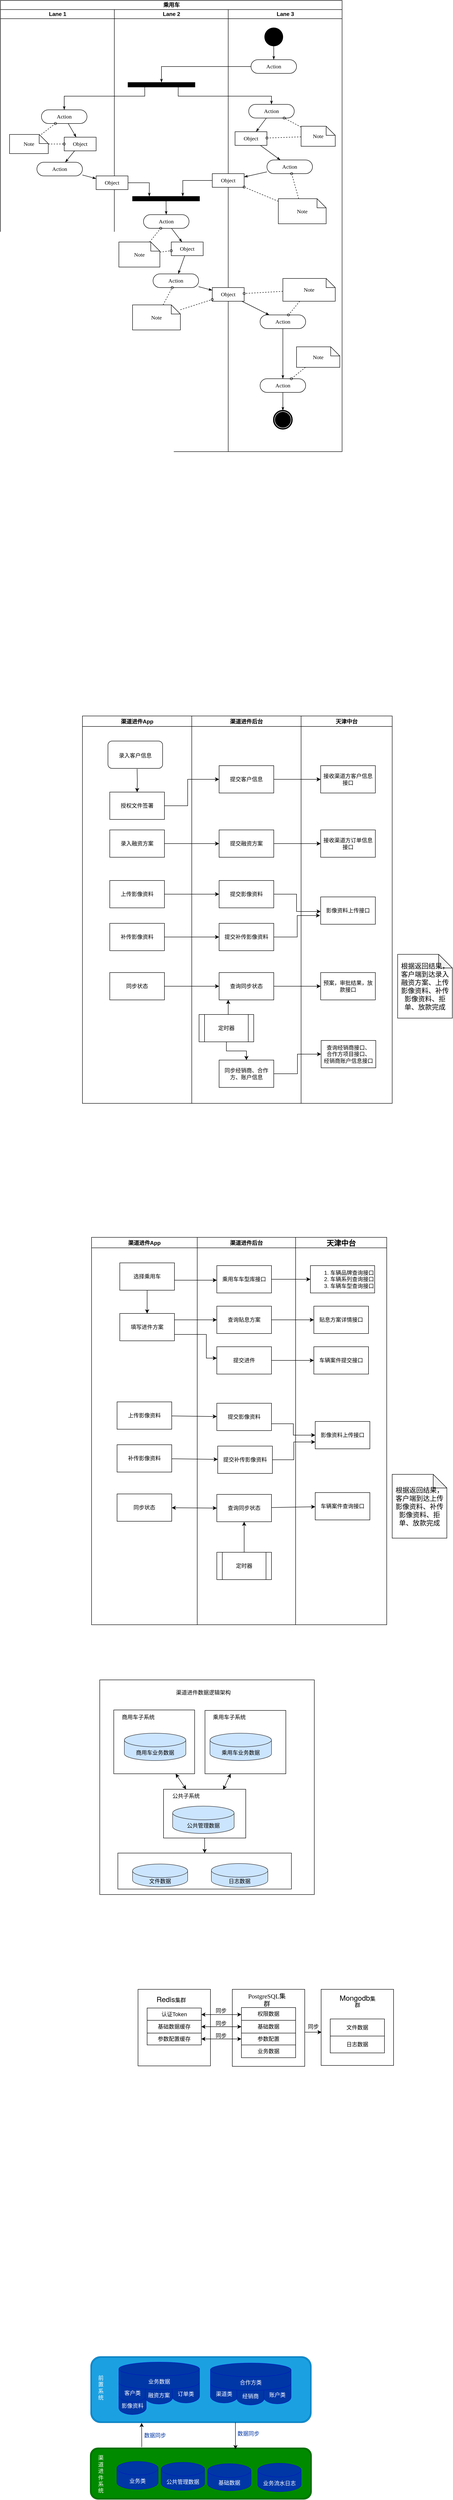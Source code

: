 <mxfile version="18.0.1" type="github">
  <diagram name="Page-1" id="0783ab3e-0a74-02c8-0abd-f7b4e66b4bec">
    <mxGraphModel dx="2013" dy="1254" grid="0" gridSize="10" guides="1" tooltips="1" connect="1" arrows="1" fold="1" page="0" pageScale="1" pageWidth="850" pageHeight="1100" background="none" math="0" shadow="0">
      <root>
        <mxCell id="0" />
        <mxCell id="1" parent="0" />
        <mxCell id="fGIOzbz2lDKWcKWGyc6j-84" value="" style="shape=ext;double=1;rounded=1;whiteSpace=wrap;html=1;fillColor=#1ba1e2;strokeColor=#006EAF;fontColor=#ffffff;" vertex="1" parent="1">
          <mxGeometry x="-672" y="4719.62" width="484.5" height="145.38" as="geometry" />
        </mxCell>
        <mxCell id="fGIOzbz2lDKWcKWGyc6j-105" value="影像资料" style="shape=cylinder3;whiteSpace=wrap;html=1;boundedLbl=1;backgroundOutline=1;size=15;fillColor=#0037A6;fontColor=#ffffff;strokeColor=#001DBC;" vertex="1" parent="1">
          <mxGeometry x="-610" y="4783" width="60" height="64" as="geometry" />
        </mxCell>
        <mxCell id="1c1d494c118603dd-1" value="乘用车" style="swimlane;html=1;childLayout=stackLayout;startSize=20;rounded=0;shadow=0;comic=0;labelBackgroundColor=none;strokeWidth=1;fontFamily=Verdana;fontSize=12;align=center;" parent="1" vertex="1">
          <mxGeometry x="-870" y="-450" width="750" height="990" as="geometry" />
        </mxCell>
        <mxCell id="1c1d494c118603dd-2" value="Lane 1" style="swimlane;html=1;startSize=20;" parent="1c1d494c118603dd-1" vertex="1">
          <mxGeometry y="20" width="250" height="970" as="geometry" />
        </mxCell>
        <mxCell id="1c1d494c118603dd-34" style="edgeStyle=none;rounded=0;html=1;labelBackgroundColor=none;startArrow=none;startFill=0;startSize=5;endArrow=classicThin;endFill=1;endSize=5;jettySize=auto;orthogonalLoop=1;strokeWidth=1;fontFamily=Verdana;fontSize=12" parent="1c1d494c118603dd-2" source="1c1d494c118603dd-6" target="1c1d494c118603dd-10" edge="1">
          <mxGeometry relative="1" as="geometry" />
        </mxCell>
        <mxCell id="1c1d494c118603dd-6" value="Action" style="rounded=1;whiteSpace=wrap;html=1;shadow=0;comic=0;labelBackgroundColor=none;strokeWidth=1;fontFamily=Verdana;fontSize=12;align=center;arcSize=50;" parent="1c1d494c118603dd-2" vertex="1">
          <mxGeometry x="90" y="220" width="100" height="30" as="geometry" />
        </mxCell>
        <mxCell id="1c1d494c118603dd-7" value="Action" style="rounded=1;whiteSpace=wrap;html=1;shadow=0;comic=0;labelBackgroundColor=none;strokeWidth=1;fontFamily=Verdana;fontSize=12;align=center;arcSize=50;" parent="1c1d494c118603dd-2" vertex="1">
          <mxGeometry x="80" y="335" width="100" height="30" as="geometry" />
        </mxCell>
        <mxCell id="1c1d494c118603dd-35" style="edgeStyle=none;rounded=0;html=1;labelBackgroundColor=none;startArrow=none;startFill=0;startSize=5;endArrow=classicThin;endFill=1;endSize=5;jettySize=auto;orthogonalLoop=1;strokeWidth=1;fontFamily=Verdana;fontSize=12" parent="1c1d494c118603dd-2" source="1c1d494c118603dd-10" target="1c1d494c118603dd-7" edge="1">
          <mxGeometry relative="1" as="geometry" />
        </mxCell>
        <mxCell id="1c1d494c118603dd-10" value="Object" style="rounded=0;whiteSpace=wrap;html=1;shadow=0;comic=0;labelBackgroundColor=none;strokeWidth=1;fontFamily=Verdana;fontSize=12;align=center;arcSize=50;" parent="1c1d494c118603dd-2" vertex="1">
          <mxGeometry x="140" y="280" width="70" height="30" as="geometry" />
        </mxCell>
        <mxCell id="1c1d494c118603dd-46" style="edgeStyle=none;rounded=0;html=1;labelBackgroundColor=none;startArrow=none;startFill=0;startSize=5;endArrow=oval;endFill=0;endSize=5;jettySize=auto;orthogonalLoop=1;strokeWidth=1;fontFamily=Verdana;fontSize=12;dashed=1;" parent="1c1d494c118603dd-2" source="1c1d494c118603dd-21" target="1c1d494c118603dd-6" edge="1">
          <mxGeometry relative="1" as="geometry" />
        </mxCell>
        <mxCell id="1c1d494c118603dd-47" style="edgeStyle=none;rounded=0;html=1;dashed=1;labelBackgroundColor=none;startArrow=none;startFill=0;startSize=5;endArrow=oval;endFill=0;endSize=5;jettySize=auto;orthogonalLoop=1;strokeWidth=1;fontFamily=Verdana;fontSize=12" parent="1c1d494c118603dd-2" source="1c1d494c118603dd-21" target="1c1d494c118603dd-10" edge="1">
          <mxGeometry relative="1" as="geometry" />
        </mxCell>
        <mxCell id="1c1d494c118603dd-21" value="Note" style="shape=note;whiteSpace=wrap;html=1;rounded=0;shadow=0;comic=0;labelBackgroundColor=none;strokeWidth=1;fontFamily=Verdana;fontSize=12;align=center;size=20;" parent="1c1d494c118603dd-2" vertex="1">
          <mxGeometry x="20" y="274" width="85" height="42" as="geometry" />
        </mxCell>
        <mxCell id="1c1d494c118603dd-3" value="Lane 2" style="swimlane;html=1;startSize=20;" parent="1c1d494c118603dd-1" vertex="1">
          <mxGeometry x="250" y="20" width="250" height="970" as="geometry" />
        </mxCell>
        <mxCell id="60571a20871a0731-3" value="" style="whiteSpace=wrap;html=1;rounded=0;shadow=0;comic=0;labelBackgroundColor=none;strokeWidth=1;fillColor=#000000;fontFamily=Verdana;fontSize=12;align=center;rotation=0;" parent="1c1d494c118603dd-3" vertex="1">
          <mxGeometry x="30" y="160" width="147" height="10" as="geometry" />
        </mxCell>
        <mxCell id="1c1d494c118603dd-40" style="edgeStyle=none;rounded=0;html=1;labelBackgroundColor=none;startArrow=none;startFill=0;startSize=5;endArrow=classicThin;endFill=1;endSize=5;jettySize=auto;orthogonalLoop=1;strokeWidth=1;fontFamily=Verdana;fontSize=12" parent="1c1d494c118603dd-3" source="1c1d494c118603dd-11" target="1c1d494c118603dd-15" edge="1">
          <mxGeometry relative="1" as="geometry" />
        </mxCell>
        <mxCell id="1c1d494c118603dd-11" value="Action" style="rounded=1;whiteSpace=wrap;html=1;shadow=0;comic=0;labelBackgroundColor=none;strokeWidth=1;fontFamily=Verdana;fontSize=12;align=center;arcSize=50;" parent="1c1d494c118603dd-3" vertex="1">
          <mxGeometry x="64" y="450" width="100" height="30" as="geometry" />
        </mxCell>
        <mxCell id="1c1d494c118603dd-39" style="edgeStyle=none;rounded=0;html=1;labelBackgroundColor=none;startArrow=none;startFill=0;startSize=5;endArrow=classicThin;endFill=1;endSize=5;jettySize=auto;orthogonalLoop=1;strokeWidth=1;fontFamily=Verdana;fontSize=12" parent="1c1d494c118603dd-3" source="1c1d494c118603dd-12" target="1c1d494c118603dd-11" edge="1">
          <mxGeometry relative="1" as="geometry" />
        </mxCell>
        <mxCell id="1c1d494c118603dd-12" value="" style="whiteSpace=wrap;html=1;rounded=0;shadow=0;comic=0;labelBackgroundColor=none;strokeWidth=1;fillColor=#000000;fontFamily=Verdana;fontSize=12;align=center;rotation=0;" parent="1c1d494c118603dd-3" vertex="1">
          <mxGeometry x="40" y="410" width="147" height="10" as="geometry" />
        </mxCell>
        <mxCell id="1c1d494c118603dd-32" style="edgeStyle=orthogonalEdgeStyle;rounded=0;html=1;entryX=0.25;entryY=0;labelBackgroundColor=none;startArrow=none;startFill=0;startSize=5;endArrow=classicThin;endFill=1;endSize=5;jettySize=auto;orthogonalLoop=1;strokeWidth=1;fontFamily=Verdana;fontSize=12" parent="1c1d494c118603dd-3" source="1c1d494c118603dd-14" target="1c1d494c118603dd-12" edge="1">
          <mxGeometry relative="1" as="geometry" />
        </mxCell>
        <mxCell id="1c1d494c118603dd-14" value="Object" style="rounded=0;whiteSpace=wrap;html=1;shadow=0;comic=0;labelBackgroundColor=none;strokeWidth=1;fontFamily=Verdana;fontSize=12;align=center;arcSize=50;" parent="1c1d494c118603dd-3" vertex="1">
          <mxGeometry x="-40" y="365" width="70" height="30" as="geometry" />
        </mxCell>
        <mxCell id="1c1d494c118603dd-41" style="edgeStyle=none;rounded=0;html=1;labelBackgroundColor=none;startArrow=none;startFill=0;startSize=5;endArrow=classicThin;endFill=1;endSize=5;jettySize=auto;orthogonalLoop=1;strokeWidth=1;fontFamily=Verdana;fontSize=12" parent="1c1d494c118603dd-3" source="1c1d494c118603dd-15" target="1c1d494c118603dd-16" edge="1">
          <mxGeometry relative="1" as="geometry" />
        </mxCell>
        <mxCell id="1c1d494c118603dd-15" value="Object" style="rounded=0;whiteSpace=wrap;html=1;shadow=0;comic=0;labelBackgroundColor=none;strokeWidth=1;fontFamily=Verdana;fontSize=12;align=center;arcSize=50;" parent="1c1d494c118603dd-3" vertex="1">
          <mxGeometry x="125" y="510" width="70" height="30" as="geometry" />
        </mxCell>
        <mxCell id="1c1d494c118603dd-16" value="Action" style="rounded=1;whiteSpace=wrap;html=1;shadow=0;comic=0;labelBackgroundColor=none;strokeWidth=1;fontFamily=Verdana;fontSize=12;align=center;arcSize=50;" parent="1c1d494c118603dd-3" vertex="1">
          <mxGeometry x="85" y="580" width="100" height="30" as="geometry" />
        </mxCell>
        <mxCell id="1c1d494c118603dd-52" style="edgeStyle=none;rounded=0;html=1;dashed=1;labelBackgroundColor=none;startArrow=none;startFill=0;startSize=5;endArrow=oval;endFill=0;endSize=5;jettySize=auto;orthogonalLoop=1;strokeWidth=1;fontFamily=Verdana;fontSize=12" parent="1c1d494c118603dd-3" source="1c1d494c118603dd-23" target="1c1d494c118603dd-11" edge="1">
          <mxGeometry relative="1" as="geometry" />
        </mxCell>
        <mxCell id="1c1d494c118603dd-53" style="edgeStyle=none;rounded=0;html=1;dashed=1;labelBackgroundColor=none;startArrow=none;startFill=0;startSize=5;endArrow=oval;endFill=0;endSize=5;jettySize=auto;orthogonalLoop=1;strokeWidth=1;fontFamily=Verdana;fontSize=12" parent="1c1d494c118603dd-3" source="1c1d494c118603dd-23" target="1c1d494c118603dd-15" edge="1">
          <mxGeometry relative="1" as="geometry" />
        </mxCell>
        <mxCell id="1c1d494c118603dd-23" value="Note" style="shape=note;whiteSpace=wrap;html=1;rounded=0;shadow=0;comic=0;labelBackgroundColor=none;strokeWidth=1;fontFamily=Verdana;fontSize=12;align=center;size=20;" parent="1c1d494c118603dd-3" vertex="1">
          <mxGeometry x="10" y="510" width="90" height="55" as="geometry" />
        </mxCell>
        <mxCell id="1c1d494c118603dd-54" style="edgeStyle=none;rounded=0;html=1;dashed=1;labelBackgroundColor=none;startArrow=none;startFill=0;startSize=5;endArrow=oval;endFill=0;endSize=5;jettySize=auto;orthogonalLoop=1;strokeWidth=1;fontFamily=Verdana;fontSize=12" parent="1c1d494c118603dd-3" source="1c1d494c118603dd-24" target="1c1d494c118603dd-16" edge="1">
          <mxGeometry relative="1" as="geometry" />
        </mxCell>
        <mxCell id="1c1d494c118603dd-24" value="Note" style="shape=note;whiteSpace=wrap;html=1;rounded=0;shadow=0;comic=0;labelBackgroundColor=none;strokeWidth=1;fontFamily=Verdana;fontSize=12;align=center;size=20;" parent="1c1d494c118603dd-3" vertex="1">
          <mxGeometry x="40" y="648" width="105" height="55" as="geometry" />
        </mxCell>
        <mxCell id="1c1d494c118603dd-4" value="Lane 3" style="swimlane;html=1;startSize=20;" parent="1c1d494c118603dd-1" vertex="1">
          <mxGeometry x="500" y="20" width="250" height="970" as="geometry" />
        </mxCell>
        <mxCell id="1c1d494c118603dd-27" style="edgeStyle=orthogonalEdgeStyle;rounded=0;html=1;labelBackgroundColor=none;startArrow=none;startFill=0;startSize=5;endArrow=classicThin;endFill=1;endSize=5;jettySize=auto;orthogonalLoop=1;strokeWidth=1;fontFamily=Verdana;fontSize=12" parent="1c1d494c118603dd-4" source="60571a20871a0731-4" target="60571a20871a0731-8" edge="1">
          <mxGeometry relative="1" as="geometry" />
        </mxCell>
        <mxCell id="60571a20871a0731-4" value="" style="ellipse;whiteSpace=wrap;html=1;rounded=0;shadow=0;comic=0;labelBackgroundColor=none;strokeWidth=1;fillColor=#000000;fontFamily=Verdana;fontSize=12;align=center;" parent="1c1d494c118603dd-4" vertex="1">
          <mxGeometry x="80" y="40" width="40" height="40" as="geometry" />
        </mxCell>
        <mxCell id="60571a20871a0731-8" value="Action" style="rounded=1;whiteSpace=wrap;html=1;shadow=0;comic=0;labelBackgroundColor=none;strokeWidth=1;fontFamily=Verdana;fontSize=12;align=center;arcSize=50;" parent="1c1d494c118603dd-4" vertex="1">
          <mxGeometry x="50" y="110" width="100" height="30" as="geometry" />
        </mxCell>
        <mxCell id="1c1d494c118603dd-33" style="rounded=0;html=1;labelBackgroundColor=none;startArrow=none;startFill=0;startSize=5;endArrow=classicThin;endFill=1;endSize=5;jettySize=auto;orthogonalLoop=1;strokeWidth=1;fontFamily=Verdana;fontSize=12" parent="1c1d494c118603dd-4" source="1c1d494c118603dd-5" target="1c1d494c118603dd-9" edge="1">
          <mxGeometry relative="1" as="geometry" />
        </mxCell>
        <mxCell id="1c1d494c118603dd-5" value="Action" style="rounded=1;whiteSpace=wrap;html=1;shadow=0;comic=0;labelBackgroundColor=none;strokeWidth=1;fontFamily=Verdana;fontSize=12;align=center;arcSize=50;" parent="1c1d494c118603dd-4" vertex="1">
          <mxGeometry x="45" y="208" width="100" height="30" as="geometry" />
        </mxCell>
        <mxCell id="1c1d494c118603dd-38" style="edgeStyle=none;rounded=0;html=1;labelBackgroundColor=none;startArrow=none;startFill=0;startSize=5;endArrow=classicThin;endFill=1;endSize=5;jettySize=auto;orthogonalLoop=1;strokeWidth=1;fontFamily=Verdana;fontSize=12" parent="1c1d494c118603dd-4" source="1c1d494c118603dd-8" target="1c1d494c118603dd-13" edge="1">
          <mxGeometry relative="1" as="geometry" />
        </mxCell>
        <mxCell id="1c1d494c118603dd-8" value="Action" style="rounded=1;whiteSpace=wrap;html=1;shadow=0;comic=0;labelBackgroundColor=none;strokeWidth=1;fontFamily=Verdana;fontSize=12;align=center;arcSize=50;" parent="1c1d494c118603dd-4" vertex="1">
          <mxGeometry x="85" y="330" width="100" height="30" as="geometry" />
        </mxCell>
        <mxCell id="1c1d494c118603dd-37" style="edgeStyle=none;rounded=0;html=1;labelBackgroundColor=none;startArrow=none;startFill=0;startSize=5;endArrow=classicThin;endFill=1;endSize=5;jettySize=auto;orthogonalLoop=1;strokeWidth=1;fontFamily=Verdana;fontSize=12" parent="1c1d494c118603dd-4" source="1c1d494c118603dd-9" target="1c1d494c118603dd-8" edge="1">
          <mxGeometry relative="1" as="geometry" />
        </mxCell>
        <mxCell id="1c1d494c118603dd-9" value="Object" style="rounded=0;whiteSpace=wrap;html=1;shadow=0;comic=0;labelBackgroundColor=none;strokeWidth=1;fontFamily=Verdana;fontSize=12;align=center;arcSize=50;" parent="1c1d494c118603dd-4" vertex="1">
          <mxGeometry x="15" y="268" width="70" height="30" as="geometry" />
        </mxCell>
        <mxCell id="1c1d494c118603dd-13" value="Object" style="rounded=0;whiteSpace=wrap;html=1;shadow=0;comic=0;labelBackgroundColor=none;strokeWidth=1;fontFamily=Verdana;fontSize=12;align=center;arcSize=50;" parent="1c1d494c118603dd-4" vertex="1">
          <mxGeometry x="-35" y="360" width="70" height="30" as="geometry" />
        </mxCell>
        <mxCell id="1c1d494c118603dd-43" style="edgeStyle=none;rounded=0;html=1;labelBackgroundColor=none;startArrow=none;startFill=0;startSize=5;endArrow=classicThin;endFill=1;endSize=5;jettySize=auto;orthogonalLoop=1;strokeWidth=1;fontFamily=Verdana;fontSize=12" parent="1c1d494c118603dd-4" source="1c1d494c118603dd-17" target="1c1d494c118603dd-18" edge="1">
          <mxGeometry relative="1" as="geometry" />
        </mxCell>
        <mxCell id="1c1d494c118603dd-17" value="Object" style="rounded=0;whiteSpace=wrap;html=1;shadow=0;comic=0;labelBackgroundColor=none;strokeWidth=1;fontFamily=Verdana;fontSize=12;align=center;arcSize=50;" parent="1c1d494c118603dd-4" vertex="1">
          <mxGeometry x="-35" y="610" width="70" height="30" as="geometry" />
        </mxCell>
        <mxCell id="1c1d494c118603dd-44" style="edgeStyle=none;rounded=0;html=1;labelBackgroundColor=none;startArrow=none;startFill=0;startSize=5;endArrow=classicThin;endFill=1;endSize=5;jettySize=auto;orthogonalLoop=1;strokeWidth=1;fontFamily=Verdana;fontSize=12" parent="1c1d494c118603dd-4" source="1c1d494c118603dd-18" target="1c1d494c118603dd-19" edge="1">
          <mxGeometry relative="1" as="geometry" />
        </mxCell>
        <mxCell id="1c1d494c118603dd-18" value="Action" style="rounded=1;whiteSpace=wrap;html=1;shadow=0;comic=0;labelBackgroundColor=none;strokeWidth=1;fontFamily=Verdana;fontSize=12;align=center;arcSize=50;" parent="1c1d494c118603dd-4" vertex="1">
          <mxGeometry x="70" y="670" width="100" height="30" as="geometry" />
        </mxCell>
        <mxCell id="1c1d494c118603dd-45" style="edgeStyle=none;rounded=0;html=1;labelBackgroundColor=none;startArrow=none;startFill=0;startSize=5;endArrow=classicThin;endFill=1;endSize=5;jettySize=auto;orthogonalLoop=1;strokeWidth=1;fontFamily=Verdana;fontSize=12" parent="1c1d494c118603dd-4" source="1c1d494c118603dd-19" target="60571a20871a0731-5" edge="1">
          <mxGeometry relative="1" as="geometry" />
        </mxCell>
        <mxCell id="1c1d494c118603dd-19" value="Action" style="rounded=1;whiteSpace=wrap;html=1;shadow=0;comic=0;labelBackgroundColor=none;strokeWidth=1;fontFamily=Verdana;fontSize=12;align=center;arcSize=50;" parent="1c1d494c118603dd-4" vertex="1">
          <mxGeometry x="70" y="810" width="100" height="30" as="geometry" />
        </mxCell>
        <mxCell id="60571a20871a0731-5" value="" style="shape=mxgraph.bpmn.shape;html=1;verticalLabelPosition=bottom;labelBackgroundColor=#ffffff;verticalAlign=top;perimeter=ellipsePerimeter;outline=end;symbol=terminate;rounded=0;shadow=0;comic=0;strokeWidth=1;fontFamily=Verdana;fontSize=12;align=center;" parent="1c1d494c118603dd-4" vertex="1">
          <mxGeometry x="100" y="880" width="40" height="40" as="geometry" />
        </mxCell>
        <mxCell id="1c1d494c118603dd-48" style="edgeStyle=none;rounded=0;html=1;dashed=1;labelBackgroundColor=none;startArrow=none;startFill=0;startSize=5;endArrow=oval;endFill=0;endSize=5;jettySize=auto;orthogonalLoop=1;strokeWidth=1;fontFamily=Verdana;fontSize=12" parent="1c1d494c118603dd-4" source="1c1d494c118603dd-20" target="1c1d494c118603dd-5" edge="1">
          <mxGeometry relative="1" as="geometry" />
        </mxCell>
        <mxCell id="1c1d494c118603dd-49" style="edgeStyle=none;rounded=0;html=1;dashed=1;labelBackgroundColor=none;startArrow=none;startFill=0;startSize=5;endArrow=oval;endFill=0;endSize=5;jettySize=auto;orthogonalLoop=1;strokeWidth=1;fontFamily=Verdana;fontSize=12" parent="1c1d494c118603dd-4" source="1c1d494c118603dd-20" target="1c1d494c118603dd-9" edge="1">
          <mxGeometry relative="1" as="geometry" />
        </mxCell>
        <mxCell id="1c1d494c118603dd-20" value="Note" style="shape=note;whiteSpace=wrap;html=1;rounded=0;shadow=0;comic=0;labelBackgroundColor=none;strokeWidth=1;fontFamily=Verdana;fontSize=12;align=center;size=20;" parent="1c1d494c118603dd-4" vertex="1">
          <mxGeometry x="160" y="256" width="75" height="44" as="geometry" />
        </mxCell>
        <mxCell id="1c1d494c118603dd-50" style="edgeStyle=none;rounded=0;html=1;dashed=1;labelBackgroundColor=none;startArrow=none;startFill=0;startSize=5;endArrow=oval;endFill=0;endSize=5;jettySize=auto;orthogonalLoop=1;strokeWidth=1;fontFamily=Verdana;fontSize=12" parent="1c1d494c118603dd-4" source="1c1d494c118603dd-22" target="1c1d494c118603dd-8" edge="1">
          <mxGeometry relative="1" as="geometry" />
        </mxCell>
        <mxCell id="1c1d494c118603dd-51" style="edgeStyle=none;rounded=0;html=1;dashed=1;labelBackgroundColor=none;startArrow=none;startFill=0;startSize=5;endArrow=oval;endFill=0;endSize=5;jettySize=auto;orthogonalLoop=1;strokeWidth=1;fontFamily=Verdana;fontSize=12" parent="1c1d494c118603dd-4" source="1c1d494c118603dd-22" target="1c1d494c118603dd-13" edge="1">
          <mxGeometry relative="1" as="geometry" />
        </mxCell>
        <mxCell id="1c1d494c118603dd-22" value="Note" style="shape=note;whiteSpace=wrap;html=1;rounded=0;shadow=0;comic=0;labelBackgroundColor=none;strokeWidth=1;fontFamily=Verdana;fontSize=12;align=center;size=20;" parent="1c1d494c118603dd-4" vertex="1">
          <mxGeometry x="110" y="415" width="105" height="55" as="geometry" />
        </mxCell>
        <mxCell id="1c1d494c118603dd-56" style="edgeStyle=none;rounded=0;html=1;dashed=1;labelBackgroundColor=none;startArrow=none;startFill=0;startSize=5;endArrow=oval;endFill=0;endSize=5;jettySize=auto;orthogonalLoop=1;strokeWidth=1;fontFamily=Verdana;fontSize=12" parent="1c1d494c118603dd-4" source="1c1d494c118603dd-25" target="1c1d494c118603dd-18" edge="1">
          <mxGeometry relative="1" as="geometry" />
        </mxCell>
        <mxCell id="1c1d494c118603dd-57" style="edgeStyle=none;rounded=0;html=1;dashed=1;labelBackgroundColor=none;startArrow=none;startFill=0;startSize=5;endArrow=oval;endFill=0;endSize=5;jettySize=auto;orthogonalLoop=1;strokeWidth=1;fontFamily=Verdana;fontSize=12" parent="1c1d494c118603dd-4" source="1c1d494c118603dd-25" target="1c1d494c118603dd-17" edge="1">
          <mxGeometry relative="1" as="geometry" />
        </mxCell>
        <mxCell id="1c1d494c118603dd-25" value="Note" style="shape=note;whiteSpace=wrap;html=1;rounded=0;shadow=0;comic=0;labelBackgroundColor=none;strokeWidth=1;fontFamily=Verdana;fontSize=12;align=center;size=20;" parent="1c1d494c118603dd-4" vertex="1">
          <mxGeometry x="120" y="590" width="115" height="50" as="geometry" />
        </mxCell>
        <mxCell id="1c1d494c118603dd-58" style="edgeStyle=none;rounded=0;html=1;dashed=1;labelBackgroundColor=none;startArrow=none;startFill=0;startSize=5;endArrow=oval;endFill=0;endSize=5;jettySize=auto;orthogonalLoop=1;strokeWidth=1;fontFamily=Verdana;fontSize=12" parent="1c1d494c118603dd-4" source="1c1d494c118603dd-26" target="1c1d494c118603dd-19" edge="1">
          <mxGeometry relative="1" as="geometry" />
        </mxCell>
        <mxCell id="1c1d494c118603dd-26" value="Note" style="shape=note;whiteSpace=wrap;html=1;rounded=0;shadow=0;comic=0;labelBackgroundColor=none;strokeWidth=1;fontFamily=Verdana;fontSize=12;align=center;size=20;" parent="1c1d494c118603dd-4" vertex="1">
          <mxGeometry x="150" y="740" width="95" height="45" as="geometry" />
        </mxCell>
        <mxCell id="1c1d494c118603dd-28" style="edgeStyle=orthogonalEdgeStyle;rounded=0;html=1;entryX=0.5;entryY=0;labelBackgroundColor=none;startArrow=none;startFill=0;startSize=5;endArrow=classicThin;endFill=1;endSize=5;jettySize=auto;orthogonalLoop=1;strokeWidth=1;fontFamily=Verdana;fontSize=12" parent="1c1d494c118603dd-1" source="60571a20871a0731-8" target="60571a20871a0731-3" edge="1">
          <mxGeometry relative="1" as="geometry">
            <Array as="points">
              <mxPoint x="354" y="145" />
            </Array>
          </mxGeometry>
        </mxCell>
        <mxCell id="1c1d494c118603dd-29" style="edgeStyle=orthogonalEdgeStyle;rounded=0;html=1;exitX=0.75;exitY=1;labelBackgroundColor=none;startArrow=none;startFill=0;startSize=5;endArrow=classicThin;endFill=1;endSize=5;jettySize=auto;orthogonalLoop=1;strokeWidth=1;fontFamily=Verdana;fontSize=12" parent="1c1d494c118603dd-1" source="60571a20871a0731-3" target="1c1d494c118603dd-5" edge="1">
          <mxGeometry relative="1" as="geometry">
            <Array as="points">
              <mxPoint x="390" y="210" />
              <mxPoint x="595" y="210" />
            </Array>
          </mxGeometry>
        </mxCell>
        <mxCell id="1c1d494c118603dd-30" style="edgeStyle=orthogonalEdgeStyle;rounded=0;html=1;exitX=0.25;exitY=1;entryX=0.5;entryY=0;labelBackgroundColor=none;startArrow=none;startFill=0;startSize=5;endArrow=classicThin;endFill=1;endSize=5;jettySize=auto;orthogonalLoop=1;strokeWidth=1;fontFamily=Verdana;fontSize=12" parent="1c1d494c118603dd-1" source="60571a20871a0731-3" target="1c1d494c118603dd-6" edge="1">
          <mxGeometry relative="1" as="geometry">
            <Array as="points">
              <mxPoint x="317" y="210" />
              <mxPoint x="140" y="210" />
            </Array>
          </mxGeometry>
        </mxCell>
        <mxCell id="1c1d494c118603dd-31" style="edgeStyle=orthogonalEdgeStyle;rounded=0;html=1;entryX=0.75;entryY=0;labelBackgroundColor=none;startArrow=none;startFill=0;startSize=5;endArrow=classicThin;endFill=1;endSize=5;jettySize=auto;orthogonalLoop=1;strokeWidth=1;fontFamily=Verdana;fontSize=12" parent="1c1d494c118603dd-1" source="1c1d494c118603dd-13" target="1c1d494c118603dd-12" edge="1">
          <mxGeometry relative="1" as="geometry" />
        </mxCell>
        <mxCell id="1c1d494c118603dd-36" style="edgeStyle=none;rounded=0;html=1;labelBackgroundColor=none;startArrow=none;startFill=0;startSize=5;endArrow=classicThin;endFill=1;endSize=5;jettySize=auto;orthogonalLoop=1;strokeWidth=1;fontFamily=Verdana;fontSize=12" parent="1c1d494c118603dd-1" source="1c1d494c118603dd-7" target="1c1d494c118603dd-14" edge="1">
          <mxGeometry relative="1" as="geometry" />
        </mxCell>
        <mxCell id="1c1d494c118603dd-42" style="edgeStyle=none;rounded=0;html=1;labelBackgroundColor=none;startArrow=none;startFill=0;startSize=5;endArrow=classicThin;endFill=1;endSize=5;jettySize=auto;orthogonalLoop=1;strokeWidth=1;fontFamily=Verdana;fontSize=12" parent="1c1d494c118603dd-1" source="1c1d494c118603dd-16" target="1c1d494c118603dd-17" edge="1">
          <mxGeometry relative="1" as="geometry" />
        </mxCell>
        <mxCell id="1c1d494c118603dd-55" style="edgeStyle=none;rounded=0;html=1;dashed=1;labelBackgroundColor=none;startArrow=none;startFill=0;startSize=5;endArrow=oval;endFill=0;endSize=5;jettySize=auto;orthogonalLoop=1;strokeWidth=1;fontFamily=Verdana;fontSize=12" parent="1c1d494c118603dd-1" source="1c1d494c118603dd-24" target="1c1d494c118603dd-17" edge="1">
          <mxGeometry relative="1" as="geometry" />
        </mxCell>
        <mxCell id="gU0W0a0gaiFxxWFm-yPo-1" value="渠道进件App" style="swimlane;" parent="1" vertex="1">
          <mxGeometry x="-690" y="1120" width="240" height="850" as="geometry" />
        </mxCell>
        <mxCell id="gU0W0a0gaiFxxWFm-yPo-12" value="" style="edgeStyle=orthogonalEdgeStyle;rounded=0;orthogonalLoop=1;jettySize=auto;html=1;" parent="gU0W0a0gaiFxxWFm-yPo-1" target="gU0W0a0gaiFxxWFm-yPo-11" edge="1">
          <mxGeometry relative="1" as="geometry">
            <mxPoint x="120" y="116" as="sourcePoint" />
          </mxGeometry>
        </mxCell>
        <mxCell id="gU0W0a0gaiFxxWFm-yPo-11" value="授权文件签署" style="rounded=0;whiteSpace=wrap;html=1;" parent="gU0W0a0gaiFxxWFm-yPo-1" vertex="1">
          <mxGeometry x="60" y="167" width="120" height="60" as="geometry" />
        </mxCell>
        <mxCell id="gU0W0a0gaiFxxWFm-yPo-20" value="同步状态" style="rounded=0;whiteSpace=wrap;html=1;" parent="gU0W0a0gaiFxxWFm-yPo-1" vertex="1">
          <mxGeometry x="60" y="563" width="120" height="60" as="geometry" />
        </mxCell>
        <mxCell id="gU0W0a0gaiFxxWFm-yPo-26" value="录入融资方案" style="rounded=0;whiteSpace=wrap;html=1;" parent="gU0W0a0gaiFxxWFm-yPo-1" vertex="1">
          <mxGeometry x="60" y="250" width="120" height="60" as="geometry" />
        </mxCell>
        <mxCell id="gU0W0a0gaiFxxWFm-yPo-31" value="上传影像资料" style="rounded=0;whiteSpace=wrap;html=1;" parent="gU0W0a0gaiFxxWFm-yPo-1" vertex="1">
          <mxGeometry x="60" y="361" width="120" height="60" as="geometry" />
        </mxCell>
        <mxCell id="gU0W0a0gaiFxxWFm-yPo-37" value="补传影像资料" style="rounded=0;whiteSpace=wrap;html=1;" parent="gU0W0a0gaiFxxWFm-yPo-1" vertex="1">
          <mxGeometry x="60" y="455" width="120" height="60" as="geometry" />
        </mxCell>
        <mxCell id="gU0W0a0gaiFxxWFm-yPo-67" value="&lt;span style=&quot;font-size: 12px;&quot;&gt;录入客户信息&lt;/span&gt;" style="rounded=1;whiteSpace=wrap;html=1;fontSize=15;" parent="gU0W0a0gaiFxxWFm-yPo-1" vertex="1">
          <mxGeometry x="56" y="55" width="120" height="60" as="geometry" />
        </mxCell>
        <mxCell id="gU0W0a0gaiFxxWFm-yPo-5" value="天津中台" style="swimlane;verticalAlign=middle;fontSize=12;" parent="1" vertex="1">
          <mxGeometry x="-210" y="1120" width="200" height="850" as="geometry" />
        </mxCell>
        <mxCell id="gU0W0a0gaiFxxWFm-yPo-15" value="接收渠道方客户信息接口" style="rounded=0;whiteSpace=wrap;html=1;" parent="gU0W0a0gaiFxxWFm-yPo-5" vertex="1">
          <mxGeometry x="43" y="109" width="120" height="60" as="geometry" />
        </mxCell>
        <mxCell id="gU0W0a0gaiFxxWFm-yPo-18" value="预案，审批结果，放款接口" style="whiteSpace=wrap;html=1;" parent="gU0W0a0gaiFxxWFm-yPo-5" vertex="1">
          <mxGeometry x="43" y="563" width="120" height="60" as="geometry" />
        </mxCell>
        <mxCell id="gU0W0a0gaiFxxWFm-yPo-29" value="接收渠道方订单信息接口" style="rounded=0;whiteSpace=wrap;html=1;" parent="gU0W0a0gaiFxxWFm-yPo-5" vertex="1">
          <mxGeometry x="43" y="250" width="120" height="60" as="geometry" />
        </mxCell>
        <mxCell id="gU0W0a0gaiFxxWFm-yPo-34" value="影像资料上传接口" style="rounded=0;whiteSpace=wrap;html=1;" parent="gU0W0a0gaiFxxWFm-yPo-5" vertex="1">
          <mxGeometry x="43" y="397" width="120" height="60" as="geometry" />
        </mxCell>
        <mxCell id="gU0W0a0gaiFxxWFm-yPo-3" value="渠道进件后台" style="swimlane;startSize=23;" parent="1" vertex="1">
          <mxGeometry x="-450" y="1120" width="240" height="850" as="geometry" />
        </mxCell>
        <mxCell id="gU0W0a0gaiFxxWFm-yPo-13" value="提交客户信息" style="rounded=0;whiteSpace=wrap;html=1;" parent="gU0W0a0gaiFxxWFm-yPo-3" vertex="1">
          <mxGeometry x="60" y="109" width="120" height="60" as="geometry" />
        </mxCell>
        <mxCell id="gI9XP9p-4YF3_r4ZpEHV-15" value="" style="edgeStyle=orthogonalEdgeStyle;rounded=0;orthogonalLoop=1;jettySize=auto;html=1;fontSize=15;" parent="gU0W0a0gaiFxxWFm-yPo-3" source="gU0W0a0gaiFxxWFm-yPo-17" target="gI9XP9p-4YF3_r4ZpEHV-14" edge="1">
          <mxGeometry relative="1" as="geometry" />
        </mxCell>
        <mxCell id="gU0W0a0gaiFxxWFm-yPo-17" value="定时器" style="shape=process;whiteSpace=wrap;html=1;backgroundOutline=1;" parent="gU0W0a0gaiFxxWFm-yPo-3" vertex="1">
          <mxGeometry x="16" y="655" width="120" height="60" as="geometry" />
        </mxCell>
        <mxCell id="gU0W0a0gaiFxxWFm-yPo-21" value="查询同步状态" style="rounded=0;whiteSpace=wrap;html=1;" parent="gU0W0a0gaiFxxWFm-yPo-3" vertex="1">
          <mxGeometry x="60" y="563" width="120" height="60" as="geometry" />
        </mxCell>
        <mxCell id="gU0W0a0gaiFxxWFm-yPo-19" value="" style="edgeStyle=orthogonalEdgeStyle;rounded=0;orthogonalLoop=1;jettySize=auto;html=1;" parent="gU0W0a0gaiFxxWFm-yPo-3" source="gU0W0a0gaiFxxWFm-yPo-17" target="gU0W0a0gaiFxxWFm-yPo-21" edge="1">
          <mxGeometry relative="1" as="geometry">
            <mxPoint x="260" y="570" as="targetPoint" />
            <Array as="points">
              <mxPoint x="80" y="641" />
              <mxPoint x="80" y="641" />
            </Array>
          </mxGeometry>
        </mxCell>
        <mxCell id="gU0W0a0gaiFxxWFm-yPo-27" value="提交融资方案" style="rounded=0;whiteSpace=wrap;html=1;" parent="gU0W0a0gaiFxxWFm-yPo-3" vertex="1">
          <mxGeometry x="60" y="250" width="120" height="60" as="geometry" />
        </mxCell>
        <mxCell id="gU0W0a0gaiFxxWFm-yPo-32" value="提交影像资料" style="rounded=0;whiteSpace=wrap;html=1;" parent="gU0W0a0gaiFxxWFm-yPo-3" vertex="1">
          <mxGeometry x="60" y="361" width="120" height="60" as="geometry" />
        </mxCell>
        <mxCell id="gU0W0a0gaiFxxWFm-yPo-38" value="提交补传影像资料" style="rounded=0;whiteSpace=wrap;html=1;" parent="gU0W0a0gaiFxxWFm-yPo-3" vertex="1">
          <mxGeometry x="60" y="455" width="120" height="60" as="geometry" />
        </mxCell>
        <mxCell id="gI9XP9p-4YF3_r4ZpEHV-28" value="" style="edgeStyle=orthogonalEdgeStyle;rounded=0;orthogonalLoop=1;jettySize=auto;html=1;fontSize=12;" parent="gU0W0a0gaiFxxWFm-yPo-3" source="gI9XP9p-4YF3_r4ZpEHV-14" target="gI9XP9p-4YF3_r4ZpEHV-27" edge="1">
          <mxGeometry relative="1" as="geometry" />
        </mxCell>
        <mxCell id="gI9XP9p-4YF3_r4ZpEHV-14" value="同步经销商、合作方、账户信息" style="whiteSpace=wrap;html=1;" parent="gU0W0a0gaiFxxWFm-yPo-3" vertex="1">
          <mxGeometry x="60" y="755" width="120" height="60" as="geometry" />
        </mxCell>
        <mxCell id="gI9XP9p-4YF3_r4ZpEHV-27" value="查询经销商接口、&lt;br&gt;合作方项目接口、&lt;br&gt;经销商账户信息接口" style="whiteSpace=wrap;html=1;" parent="gU0W0a0gaiFxxWFm-yPo-3" vertex="1">
          <mxGeometry x="284" y="712" width="120" height="60" as="geometry" />
        </mxCell>
        <mxCell id="gU0W0a0gaiFxxWFm-yPo-14" value="" style="edgeStyle=orthogonalEdgeStyle;rounded=0;orthogonalLoop=1;jettySize=auto;html=1;" parent="1" source="gU0W0a0gaiFxxWFm-yPo-11" target="gU0W0a0gaiFxxWFm-yPo-13" edge="1">
          <mxGeometry relative="1" as="geometry">
            <Array as="points">
              <mxPoint x="-459" y="1317" />
              <mxPoint x="-459" y="1259" />
            </Array>
          </mxGeometry>
        </mxCell>
        <mxCell id="gU0W0a0gaiFxxWFm-yPo-16" value="" style="edgeStyle=orthogonalEdgeStyle;rounded=0;orthogonalLoop=1;jettySize=auto;html=1;" parent="1" source="gU0W0a0gaiFxxWFm-yPo-13" target="gU0W0a0gaiFxxWFm-yPo-15" edge="1">
          <mxGeometry relative="1" as="geometry" />
        </mxCell>
        <mxCell id="gU0W0a0gaiFxxWFm-yPo-22" value="" style="edgeStyle=orthogonalEdgeStyle;rounded=0;orthogonalLoop=1;jettySize=auto;html=1;" parent="1" source="gU0W0a0gaiFxxWFm-yPo-20" target="gU0W0a0gaiFxxWFm-yPo-21" edge="1">
          <mxGeometry relative="1" as="geometry" />
        </mxCell>
        <mxCell id="gU0W0a0gaiFxxWFm-yPo-24" value="" style="edgeStyle=orthogonalEdgeStyle;rounded=0;orthogonalLoop=1;jettySize=auto;html=1;" parent="1" source="gU0W0a0gaiFxxWFm-yPo-21" target="gU0W0a0gaiFxxWFm-yPo-18" edge="1">
          <mxGeometry relative="1" as="geometry">
            <mxPoint x="-30.0" y="1430" as="targetPoint" />
          </mxGeometry>
        </mxCell>
        <mxCell id="gU0W0a0gaiFxxWFm-yPo-28" value="" style="edgeStyle=orthogonalEdgeStyle;rounded=0;orthogonalLoop=1;jettySize=auto;html=1;" parent="1" source="gU0W0a0gaiFxxWFm-yPo-26" target="gU0W0a0gaiFxxWFm-yPo-27" edge="1">
          <mxGeometry relative="1" as="geometry" />
        </mxCell>
        <mxCell id="gU0W0a0gaiFxxWFm-yPo-30" value="" style="edgeStyle=orthogonalEdgeStyle;rounded=0;orthogonalLoop=1;jettySize=auto;html=1;" parent="1" source="gU0W0a0gaiFxxWFm-yPo-27" target="gU0W0a0gaiFxxWFm-yPo-29" edge="1">
          <mxGeometry relative="1" as="geometry" />
        </mxCell>
        <mxCell id="gU0W0a0gaiFxxWFm-yPo-33" value="" style="edgeStyle=orthogonalEdgeStyle;rounded=0;orthogonalLoop=1;jettySize=auto;html=1;" parent="1" source="gU0W0a0gaiFxxWFm-yPo-31" target="gU0W0a0gaiFxxWFm-yPo-32" edge="1">
          <mxGeometry relative="1" as="geometry" />
        </mxCell>
        <mxCell id="gU0W0a0gaiFxxWFm-yPo-35" value="" style="edgeStyle=orthogonalEdgeStyle;rounded=0;orthogonalLoop=1;jettySize=auto;html=1;" parent="1" source="gU0W0a0gaiFxxWFm-yPo-32" target="gU0W0a0gaiFxxWFm-yPo-34" edge="1">
          <mxGeometry relative="1" as="geometry">
            <Array as="points">
              <mxPoint x="-220" y="1511" />
              <mxPoint x="-220" y="1549" />
            </Array>
          </mxGeometry>
        </mxCell>
        <mxCell id="gU0W0a0gaiFxxWFm-yPo-39" value="" style="edgeStyle=orthogonalEdgeStyle;rounded=0;orthogonalLoop=1;jettySize=auto;html=1;" parent="1" source="gU0W0a0gaiFxxWFm-yPo-37" target="gU0W0a0gaiFxxWFm-yPo-38" edge="1">
          <mxGeometry relative="1" as="geometry" />
        </mxCell>
        <mxCell id="gU0W0a0gaiFxxWFm-yPo-41" value="" style="edgeStyle=orthogonalEdgeStyle;rounded=0;orthogonalLoop=1;jettySize=auto;html=1;entryX=-0.011;entryY=0.681;entryDx=0;entryDy=0;entryPerimeter=0;" parent="1" source="gU0W0a0gaiFxxWFm-yPo-38" target="gU0W0a0gaiFxxWFm-yPo-34" edge="1">
          <mxGeometry relative="1" as="geometry">
            <mxPoint x="70.0" y="1600" as="targetPoint" />
          </mxGeometry>
        </mxCell>
        <mxCell id="gU0W0a0gaiFxxWFm-yPo-45" value="渠道进件App" style="swimlane;" parent="1" vertex="1">
          <mxGeometry x="-670" y="2264" width="232" height="850" as="geometry" />
        </mxCell>
        <mxCell id="gU0W0a0gaiFxxWFm-yPo-46" value="" style="edgeStyle=orthogonalEdgeStyle;rounded=0;orthogonalLoop=1;jettySize=auto;html=1;" parent="gU0W0a0gaiFxxWFm-yPo-45" source="gU0W0a0gaiFxxWFm-yPo-47" target="gU0W0a0gaiFxxWFm-yPo-48" edge="1">
          <mxGeometry relative="1" as="geometry" />
        </mxCell>
        <mxCell id="gU0W0a0gaiFxxWFm-yPo-47" value="选择乘用车" style="rounded=0;whiteSpace=wrap;html=1;" parent="gU0W0a0gaiFxxWFm-yPo-45" vertex="1">
          <mxGeometry x="62" y="56" width="120" height="60" as="geometry" />
        </mxCell>
        <mxCell id="gU0W0a0gaiFxxWFm-yPo-48" value="填写进件方案" style="rounded=0;whiteSpace=wrap;html=1;" parent="gU0W0a0gaiFxxWFm-yPo-45" vertex="1">
          <mxGeometry x="62" y="167" width="120" height="60" as="geometry" />
        </mxCell>
        <mxCell id="gU0W0a0gaiFxxWFm-yPo-49" value="同步状态" style="rounded=0;whiteSpace=wrap;html=1;" parent="gU0W0a0gaiFxxWFm-yPo-45" vertex="1">
          <mxGeometry x="56" y="563" width="120" height="60" as="geometry" />
        </mxCell>
        <mxCell id="gU0W0a0gaiFxxWFm-yPo-51" value="上传影像资料" style="rounded=0;whiteSpace=wrap;html=1;" parent="gU0W0a0gaiFxxWFm-yPo-45" vertex="1">
          <mxGeometry x="56" y="361" width="120" height="60" as="geometry" />
        </mxCell>
        <mxCell id="gU0W0a0gaiFxxWFm-yPo-52" value="补传影像资料" style="rounded=0;whiteSpace=wrap;html=1;" parent="gU0W0a0gaiFxxWFm-yPo-45" vertex="1">
          <mxGeometry x="56" y="455" width="120" height="60" as="geometry" />
        </mxCell>
        <mxCell id="gU0W0a0gaiFxxWFm-yPo-53" value="天津中台" style="swimlane;verticalAlign=middle;fontSize=16;" parent="1" vertex="1">
          <mxGeometry x="-222" y="2264" width="200" height="850" as="geometry" />
        </mxCell>
        <mxCell id="gU0W0a0gaiFxxWFm-yPo-54" value="&lt;ol&gt;&lt;li&gt;&lt;span style=&quot;background-color: initial; text-align: justify;&quot;&gt;车辆品牌查询接口&lt;/span&gt;&lt;br&gt;&lt;/li&gt;&lt;li&gt;&lt;span style=&quot;background-color: initial; text-align: justify;&quot;&gt;车辆系列查询接口&lt;/span&gt;&lt;br&gt;&lt;/li&gt;&lt;li&gt;&lt;span style=&quot;background-color: initial; text-align: justify;&quot;&gt;车辆车型查询接口&lt;/span&gt;&lt;br&gt;&lt;/li&gt;&lt;/ol&gt;" style="rounded=0;whiteSpace=wrap;html=1;align=right;" parent="gU0W0a0gaiFxxWFm-yPo-53" vertex="1">
          <mxGeometry x="32.5" y="62" width="141" height="60" as="geometry" />
        </mxCell>
        <mxCell id="gU0W0a0gaiFxxWFm-yPo-55" value="车辆案件查询接口" style="whiteSpace=wrap;html=1;" parent="gU0W0a0gaiFxxWFm-yPo-53" vertex="1">
          <mxGeometry x="43" y="560" width="120" height="60" as="geometry" />
        </mxCell>
        <mxCell id="gU0W0a0gaiFxxWFm-yPo-56" value="车辆案件提交接口" style="rounded=0;whiteSpace=wrap;html=1;" parent="gU0W0a0gaiFxxWFm-yPo-53" vertex="1">
          <mxGeometry x="40" y="240" width="120" height="60" as="geometry" />
        </mxCell>
        <mxCell id="gU0W0a0gaiFxxWFm-yPo-57" value="影像资料上传接口" style="rounded=0;whiteSpace=wrap;html=1;" parent="gU0W0a0gaiFxxWFm-yPo-53" vertex="1">
          <mxGeometry x="43" y="404" width="120" height="60" as="geometry" />
        </mxCell>
        <mxCell id="gU0W0a0gaiFxxWFm-yPo-73" value="贴息方案详情接口" style="rounded=0;whiteSpace=wrap;html=1;" parent="gU0W0a0gaiFxxWFm-yPo-53" vertex="1">
          <mxGeometry x="40" y="151" width="120" height="60" as="geometry" />
        </mxCell>
        <mxCell id="gU0W0a0gaiFxxWFm-yPo-59" value="渠道进件后台" style="swimlane;" parent="1" vertex="1">
          <mxGeometry x="-438" y="2264" width="216" height="850" as="geometry" />
        </mxCell>
        <mxCell id="gU0W0a0gaiFxxWFm-yPo-60" value="查询贴息方案" style="rounded=0;whiteSpace=wrap;html=1;" parent="gU0W0a0gaiFxxWFm-yPo-59" vertex="1">
          <mxGeometry x="43" y="151" width="120" height="60" as="geometry" />
        </mxCell>
        <mxCell id="gU0W0a0gaiFxxWFm-yPo-61" value="定时器" style="shape=process;whiteSpace=wrap;html=1;backgroundOutline=1;" parent="gU0W0a0gaiFxxWFm-yPo-59" vertex="1">
          <mxGeometry x="43" y="691" width="120" height="60" as="geometry" />
        </mxCell>
        <mxCell id="gU0W0a0gaiFxxWFm-yPo-62" value="查询同步状态" style="rounded=0;whiteSpace=wrap;html=1;" parent="gU0W0a0gaiFxxWFm-yPo-59" vertex="1">
          <mxGeometry x="43" y="564" width="120" height="60" as="geometry" />
        </mxCell>
        <mxCell id="gU0W0a0gaiFxxWFm-yPo-63" value="" style="edgeStyle=orthogonalEdgeStyle;rounded=0;orthogonalLoop=1;jettySize=auto;html=1;" parent="gU0W0a0gaiFxxWFm-yPo-59" source="gU0W0a0gaiFxxWFm-yPo-61" target="gU0W0a0gaiFxxWFm-yPo-62" edge="1">
          <mxGeometry relative="1" as="geometry">
            <mxPoint x="260" y="570" as="targetPoint" />
            <Array as="points">
              <mxPoint x="123" y="711" />
            </Array>
          </mxGeometry>
        </mxCell>
        <mxCell id="gU0W0a0gaiFxxWFm-yPo-64" value="提交进件" style="rounded=0;whiteSpace=wrap;html=1;" parent="gU0W0a0gaiFxxWFm-yPo-59" vertex="1">
          <mxGeometry x="43" y="240" width="120" height="60" as="geometry" />
        </mxCell>
        <mxCell id="gU0W0a0gaiFxxWFm-yPo-65" value="提交影像资料" style="rounded=0;whiteSpace=wrap;html=1;" parent="gU0W0a0gaiFxxWFm-yPo-59" vertex="1">
          <mxGeometry x="43" y="364" width="120" height="60" as="geometry" />
        </mxCell>
        <mxCell id="gU0W0a0gaiFxxWFm-yPo-66" value="提交补传影像资料" style="rounded=0;whiteSpace=wrap;html=1;" parent="gU0W0a0gaiFxxWFm-yPo-59" vertex="1">
          <mxGeometry x="45" y="458" width="120" height="60" as="geometry" />
        </mxCell>
        <mxCell id="gU0W0a0gaiFxxWFm-yPo-68" value="乘用车车型库接口" style="rounded=0;whiteSpace=wrap;html=1;" parent="gU0W0a0gaiFxxWFm-yPo-59" vertex="1">
          <mxGeometry x="43" y="62" width="120" height="60" as="geometry" />
        </mxCell>
        <mxCell id="gU0W0a0gaiFxxWFm-yPo-69" value="" style="edgeStyle=orthogonalEdgeStyle;rounded=0;orthogonalLoop=1;jettySize=auto;html=1;fontSize=15;" parent="1" source="gU0W0a0gaiFxxWFm-yPo-47" target="gU0W0a0gaiFxxWFm-yPo-68" edge="1">
          <mxGeometry relative="1" as="geometry">
            <Array as="points">
              <mxPoint x="-414" y="2358" />
              <mxPoint x="-414" y="2358" />
            </Array>
          </mxGeometry>
        </mxCell>
        <mxCell id="gU0W0a0gaiFxxWFm-yPo-70" value="" style="edgeStyle=orthogonalEdgeStyle;rounded=0;orthogonalLoop=1;jettySize=auto;html=1;fontSize=15;" parent="1" source="gU0W0a0gaiFxxWFm-yPo-68" target="gU0W0a0gaiFxxWFm-yPo-54" edge="1">
          <mxGeometry relative="1" as="geometry" />
        </mxCell>
        <mxCell id="gU0W0a0gaiFxxWFm-yPo-74" value="" style="edgeStyle=orthogonalEdgeStyle;rounded=0;orthogonalLoop=1;jettySize=auto;html=1;fontSize=15;" parent="1" source="gU0W0a0gaiFxxWFm-yPo-60" target="gU0W0a0gaiFxxWFm-yPo-73" edge="1">
          <mxGeometry relative="1" as="geometry" />
        </mxCell>
        <mxCell id="gU0W0a0gaiFxxWFm-yPo-77" value="" style="edgeStyle=orthogonalEdgeStyle;rounded=0;orthogonalLoop=1;jettySize=auto;html=1;fontSize=15;" parent="1" source="gU0W0a0gaiFxxWFm-yPo-48" target="gU0W0a0gaiFxxWFm-yPo-64" edge="1">
          <mxGeometry relative="1" as="geometry">
            <mxPoint x="-408" y="2529" as="targetPoint" />
            <Array as="points">
              <mxPoint x="-418" y="2477" />
              <mxPoint x="-418" y="2529" />
            </Array>
          </mxGeometry>
        </mxCell>
        <mxCell id="gI9XP9p-4YF3_r4ZpEHV-1" value="" style="endArrow=classic;html=1;rounded=0;fontSize=15;" parent="1" source="gU0W0a0gaiFxxWFm-yPo-64" target="gU0W0a0gaiFxxWFm-yPo-56" edge="1">
          <mxGeometry width="50" height="50" relative="1" as="geometry">
            <mxPoint x="-207" y="2646" as="sourcePoint" />
            <mxPoint x="-157" y="2596" as="targetPoint" />
          </mxGeometry>
        </mxCell>
        <mxCell id="gI9XP9p-4YF3_r4ZpEHV-2" value="" style="endArrow=classic;html=1;rounded=0;fontSize=15;" parent="1" source="gU0W0a0gaiFxxWFm-yPo-51" target="gU0W0a0gaiFxxWFm-yPo-65" edge="1">
          <mxGeometry width="50" height="50" relative="1" as="geometry">
            <mxPoint x="-207" y="2653" as="sourcePoint" />
            <mxPoint x="-157" y="2603" as="targetPoint" />
          </mxGeometry>
        </mxCell>
        <mxCell id="gI9XP9p-4YF3_r4ZpEHV-3" value="" style="endArrow=classic;html=1;rounded=0;fontSize=15;" parent="1" source="gU0W0a0gaiFxxWFm-yPo-52" target="gU0W0a0gaiFxxWFm-yPo-66" edge="1">
          <mxGeometry width="50" height="50" relative="1" as="geometry">
            <mxPoint x="-207" y="2653" as="sourcePoint" />
            <mxPoint x="-157" y="2603" as="targetPoint" />
          </mxGeometry>
        </mxCell>
        <mxCell id="gI9XP9p-4YF3_r4ZpEHV-6" value="" style="endArrow=classic;startArrow=classic;html=1;rounded=0;fontSize=15;entryX=0;entryY=0.5;entryDx=0;entryDy=0;" parent="1" source="gU0W0a0gaiFxxWFm-yPo-49" target="gU0W0a0gaiFxxWFm-yPo-62" edge="1">
          <mxGeometry width="50" height="50" relative="1" as="geometry">
            <mxPoint x="-207" y="2778" as="sourcePoint" />
            <mxPoint x="-157" y="2728" as="targetPoint" />
          </mxGeometry>
        </mxCell>
        <mxCell id="gI9XP9p-4YF3_r4ZpEHV-7" value="" style="endArrow=classic;html=1;rounded=0;fontSize=15;" parent="1" source="gU0W0a0gaiFxxWFm-yPo-62" target="gU0W0a0gaiFxxWFm-yPo-55" edge="1">
          <mxGeometry width="50" height="50" relative="1" as="geometry">
            <mxPoint x="-207" y="2778" as="sourcePoint" />
            <mxPoint x="-157" y="2728" as="targetPoint" />
          </mxGeometry>
        </mxCell>
        <mxCell id="gI9XP9p-4YF3_r4ZpEHV-11" style="edgeStyle=orthogonalEdgeStyle;rounded=0;orthogonalLoop=1;jettySize=auto;html=1;exitX=1;exitY=0.25;exitDx=0;exitDy=0;fontSize=15;" parent="1" source="gU0W0a0gaiFxxWFm-yPo-48" target="gU0W0a0gaiFxxWFm-yPo-60" edge="1">
          <mxGeometry relative="1" as="geometry">
            <Array as="points">
              <mxPoint x="-488" y="2445" />
            </Array>
          </mxGeometry>
        </mxCell>
        <mxCell id="gI9XP9p-4YF3_r4ZpEHV-12" style="edgeStyle=orthogonalEdgeStyle;rounded=0;orthogonalLoop=1;jettySize=auto;html=1;exitX=1;exitY=0.75;exitDx=0;exitDy=0;fontSize=15;" parent="1" source="gU0W0a0gaiFxxWFm-yPo-65" target="gU0W0a0gaiFxxWFm-yPo-57" edge="1">
          <mxGeometry relative="1" as="geometry" />
        </mxCell>
        <mxCell id="gI9XP9p-4YF3_r4ZpEHV-13" style="edgeStyle=orthogonalEdgeStyle;rounded=0;orthogonalLoop=1;jettySize=auto;html=1;exitX=1;exitY=0.5;exitDx=0;exitDy=0;entryX=0;entryY=0.75;entryDx=0;entryDy=0;fontSize=15;" parent="1" source="gU0W0a0gaiFxxWFm-yPo-66" target="gU0W0a0gaiFxxWFm-yPo-57" edge="1">
          <mxGeometry relative="1" as="geometry" />
        </mxCell>
        <mxCell id="gU0W0a0gaiFxxWFm-yPo-42" value="根据返回结果，客户端到达录入融资方案、上传影像资料、补传影像资料、拒单、放款完成" style="shape=note;whiteSpace=wrap;html=1;backgroundOutline=1;darkOpacity=0.05;fontSize=15;verticalAlign=middle;" parent="1" vertex="1">
          <mxGeometry x="2" y="1643" width="120" height="140" as="geometry" />
        </mxCell>
        <mxCell id="gU0W0a0gaiFxxWFm-yPo-58" value="根据返回结果，客户端到达上传影像资料、补传影像资料、拒单、放款完成" style="shape=note;whiteSpace=wrap;html=1;backgroundOutline=1;darkOpacity=0.05;fontSize=15;verticalAlign=middle;" parent="1" vertex="1">
          <mxGeometry x="-10" y="2784" width="120" height="140" as="geometry" />
        </mxCell>
        <mxCell id="fGIOzbz2lDKWcKWGyc6j-1" value="" style="whiteSpace=wrap;html=1;aspect=fixed;" vertex="1" parent="1">
          <mxGeometry x="-652" y="3235" width="471" height="471" as="geometry" />
        </mxCell>
        <mxCell id="fGIOzbz2lDKWcKWGyc6j-11" value="" style="rounded=0;whiteSpace=wrap;html=1;" vertex="1" parent="1">
          <mxGeometry x="-621.25" y="3301" width="177.5" height="140" as="geometry" />
        </mxCell>
        <mxCell id="fGIOzbz2lDKWcKWGyc6j-4" value="商用车业务数据" style="shape=cylinder3;whiteSpace=wrap;html=1;boundedLbl=1;backgroundOutline=1;size=15;fontFamily=Helvetica;fontSize=12;align=center;strokeColor=#36393d;fillColor=#cce5ff;" vertex="1" parent="1">
          <mxGeometry x="-598" y="3352" width="135" height="60" as="geometry" />
        </mxCell>
        <mxCell id="fGIOzbz2lDKWcKWGyc6j-25" value="" style="rounded=0;whiteSpace=wrap;html=1;" vertex="1" parent="1">
          <mxGeometry x="-512" y="3475" width="180.5" height="107" as="geometry" />
        </mxCell>
        <mxCell id="fGIOzbz2lDKWcKWGyc6j-3" value="公共管理数据" style="shape=cylinder3;whiteSpace=wrap;html=1;boundedLbl=1;backgroundOutline=1;size=15;fontFamily=Helvetica;fontSize=12;align=center;strokeColor=#36393d;fillColor=#cce5ff;" vertex="1" parent="1">
          <mxGeometry x="-492" y="3512" width="135" height="60" as="geometry" />
        </mxCell>
        <mxCell id="fGIOzbz2lDKWcKWGyc6j-12" value="公共子系统" style="text;html=1;strokeColor=none;fillColor=none;align=center;verticalAlign=middle;whiteSpace=wrap;rounded=0;" vertex="1" parent="1">
          <mxGeometry x="-516" y="3475" width="107" height="30" as="geometry" />
        </mxCell>
        <mxCell id="fGIOzbz2lDKWcKWGyc6j-26" value="商用车子系统" style="text;html=1;strokeColor=none;fillColor=none;align=center;verticalAlign=middle;whiteSpace=wrap;rounded=0;" vertex="1" parent="1">
          <mxGeometry x="-621.25" y="3302" width="107" height="30" as="geometry" />
        </mxCell>
        <mxCell id="fGIOzbz2lDKWcKWGyc6j-28" value="" style="rounded=0;whiteSpace=wrap;html=1;" vertex="1" parent="1">
          <mxGeometry x="-421" y="3302" width="177.5" height="139" as="geometry" />
        </mxCell>
        <mxCell id="fGIOzbz2lDKWcKWGyc6j-27" value="乘用车子系统" style="text;html=1;strokeColor=none;fillColor=none;align=center;verticalAlign=middle;whiteSpace=wrap;rounded=0;" vertex="1" parent="1">
          <mxGeometry x="-421" y="3302" width="107" height="30" as="geometry" />
        </mxCell>
        <mxCell id="fGIOzbz2lDKWcKWGyc6j-22" value="乘用车业务数据" style="shape=cylinder3;whiteSpace=wrap;html=1;boundedLbl=1;backgroundOutline=1;size=15;fontFamily=Helvetica;fontSize=12;align=center;strokeColor=#36393d;fillColor=#cce5ff;" vertex="1" parent="1">
          <mxGeometry x="-410" y="3352" width="135" height="60" as="geometry" />
        </mxCell>
        <mxCell id="fGIOzbz2lDKWcKWGyc6j-29" value="" style="endArrow=classic;startArrow=classic;html=1;rounded=0;exitX=0.5;exitY=0;exitDx=0;exitDy=0;" edge="1" parent="1" source="fGIOzbz2lDKWcKWGyc6j-12" target="fGIOzbz2lDKWcKWGyc6j-11">
          <mxGeometry width="50" height="50" relative="1" as="geometry">
            <mxPoint x="-472" y="3485" as="sourcePoint" />
            <mxPoint x="-349" y="3455" as="targetPoint" />
          </mxGeometry>
        </mxCell>
        <mxCell id="fGIOzbz2lDKWcKWGyc6j-30" value="" style="endArrow=classic;startArrow=classic;html=1;rounded=0;exitX=0.726;exitY=0.008;exitDx=0;exitDy=0;exitPerimeter=0;" edge="1" parent="1" source="fGIOzbz2lDKWcKWGyc6j-25" target="fGIOzbz2lDKWcKWGyc6j-28">
          <mxGeometry width="50" height="50" relative="1" as="geometry">
            <mxPoint x="-390" y="3475" as="sourcePoint" />
            <mxPoint x="-349" y="3455" as="targetPoint" />
          </mxGeometry>
        </mxCell>
        <mxCell id="fGIOzbz2lDKWcKWGyc6j-32" value="" style="rounded=0;whiteSpace=wrap;html=1;" vertex="1" parent="1">
          <mxGeometry x="-612.25" y="3615" width="381" height="79" as="geometry" />
        </mxCell>
        <mxCell id="fGIOzbz2lDKWcKWGyc6j-7" value="文件数据" style="shape=cylinder3;whiteSpace=wrap;html=1;boundedLbl=1;backgroundOutline=1;size=15;fontFamily=Helvetica;fontSize=12;align=center;strokeColor=#36393d;fillColor=#cce5ff;" vertex="1" parent="1">
          <mxGeometry x="-580" y="3639" width="121" height="50" as="geometry" />
        </mxCell>
        <mxCell id="fGIOzbz2lDKWcKWGyc6j-9" value="日志数据" style="shape=cylinder3;whiteSpace=wrap;html=1;boundedLbl=1;backgroundOutline=1;size=15;fontFamily=Helvetica;fontSize=12;align=center;strokeColor=#36393d;fillColor=#cce5ff;" vertex="1" parent="1">
          <mxGeometry x="-407" y="3638" width="124" height="52" as="geometry" />
        </mxCell>
        <mxCell id="fGIOzbz2lDKWcKWGyc6j-33" value="" style="endArrow=classic;html=1;rounded=0;exitX=0.5;exitY=1;exitDx=0;exitDy=0;" edge="1" parent="1" source="fGIOzbz2lDKWcKWGyc6j-25" target="fGIOzbz2lDKWcKWGyc6j-32">
          <mxGeometry width="50" height="50" relative="1" as="geometry">
            <mxPoint x="-380" y="3594" as="sourcePoint" />
            <mxPoint x="-330" y="3544" as="targetPoint" />
          </mxGeometry>
        </mxCell>
        <mxCell id="fGIOzbz2lDKWcKWGyc6j-35" value="渠道进件数据逻辑架构" style="text;html=1;strokeColor=none;fillColor=none;align=center;verticalAlign=middle;whiteSpace=wrap;rounded=0;" vertex="1" parent="1">
          <mxGeometry x="-502" y="3248" width="155" height="30" as="geometry" />
        </mxCell>
        <mxCell id="fGIOzbz2lDKWcKWGyc6j-36" value="" style="rounded=0;whiteSpace=wrap;html=1;" vertex="1" parent="1">
          <mxGeometry x="-166" y="3914" width="159" height="167" as="geometry" />
        </mxCell>
        <mxCell id="fGIOzbz2lDKWcKWGyc6j-37" value="" style="rounded=0;whiteSpace=wrap;html=1;" vertex="1" parent="1">
          <mxGeometry x="-361" y="3914" width="159" height="169" as="geometry" />
        </mxCell>
        <mxCell id="fGIOzbz2lDKWcKWGyc6j-38" value="" style="rounded=0;whiteSpace=wrap;html=1;" vertex="1" parent="1">
          <mxGeometry x="-568" y="3914" width="159" height="168" as="geometry" />
        </mxCell>
        <mxCell id="fGIOzbz2lDKWcKWGyc6j-39" value="&lt;p class=&quot;MsoNormal&quot;&gt;&lt;span style=&quot;mso-spacerun:&#39;yes&#39;;font-family:宋体;font-size:10.5pt;&lt;br/&gt;mso-font-kerning:1.0pt;&quot;&gt;PostgreSQL集群&lt;/span&gt;&lt;/p&gt;" style="text;html=1;strokeColor=none;fillColor=none;align=center;verticalAlign=middle;whiteSpace=wrap;rounded=0;" vertex="1" parent="1">
          <mxGeometry x="-331.5" y="3923" width="92" height="30" as="geometry" />
        </mxCell>
        <mxCell id="fGIOzbz2lDKWcKWGyc6j-40" value="&lt;p class=&quot;MsoNormal&quot;&gt;&lt;span style=&quot;background-color: transparent; font-family: 宋体, &amp;quot;Helvetica Neue&amp;quot;, Helvetica, &amp;quot;PingFang SC&amp;quot;, &amp;quot;Microsoft YaHei&amp;quot;, &amp;quot;Source Han Sans SC&amp;quot;, &amp;quot;Noto Sans CJK SC&amp;quot;, &amp;quot;WenQuanYi Micro Hei&amp;quot;, sans-serif; font-size: 12pt; letter-spacing: 0pt; text-align: justify;&quot;&gt;Mongodb&lt;/span&gt;&lt;span&gt;集群&lt;/span&gt;&lt;/p&gt;" style="text;html=1;strokeColor=none;fillColor=none;align=center;verticalAlign=middle;whiteSpace=wrap;rounded=0;" vertex="1" parent="1">
          <mxGeometry x="-132.5" y="3923.5" width="92" height="30" as="geometry" />
        </mxCell>
        <mxCell id="fGIOzbz2lDKWcKWGyc6j-41" value="&lt;p class=&quot;MsoNormal&quot;&gt;&lt;span style=&quot;background-color: transparent; font-family: 宋体, &amp;quot;Helvetica Neue&amp;quot;, Helvetica, &amp;quot;PingFang SC&amp;quot;, &amp;quot;Microsoft YaHei&amp;quot;, &amp;quot;Source Han Sans SC&amp;quot;, &amp;quot;Noto Sans CJK SC&amp;quot;, &amp;quot;WenQuanYi Micro Hei&amp;quot;, sans-serif; font-size: 12pt; letter-spacing: 0pt; text-align: justify;&quot;&gt;Redis&lt;/span&gt;&lt;span&gt;集群&lt;/span&gt;&lt;/p&gt;" style="text;html=1;strokeColor=none;fillColor=none;align=center;verticalAlign=middle;whiteSpace=wrap;rounded=0;" vertex="1" parent="1">
          <mxGeometry x="-541" y="3920" width="92" height="30" as="geometry" />
        </mxCell>
        <mxCell id="fGIOzbz2lDKWcKWGyc6j-63" value="&lt;span style=&quot;text-align: left;&quot;&gt;认证Token&lt;/span&gt;" style="rounded=0;whiteSpace=wrap;html=1;" vertex="1" parent="1">
          <mxGeometry x="-548" y="3955" width="119" height="27" as="geometry" />
        </mxCell>
        <mxCell id="fGIOzbz2lDKWcKWGyc6j-64" value="&lt;span style=&quot;text-align: left;&quot;&gt;基础数据&lt;/span&gt;&lt;span style=&quot;text-align: left;&quot;&gt;缓存&lt;/span&gt;" style="rounded=0;whiteSpace=wrap;html=1;" vertex="1" parent="1">
          <mxGeometry x="-548" y="3982" width="119" height="28" as="geometry" />
        </mxCell>
        <mxCell id="fGIOzbz2lDKWcKWGyc6j-65" value="&lt;div style=&quot;text-align: left;&quot;&gt;&lt;span style=&quot;background-color: initial;&quot;&gt;参数配置缓存&lt;/span&gt;&lt;/div&gt;" style="rounded=0;whiteSpace=wrap;html=1;" vertex="1" parent="1">
          <mxGeometry x="-548" y="4010" width="119" height="26" as="geometry" />
        </mxCell>
        <mxCell id="fGIOzbz2lDKWcKWGyc6j-67" value="&lt;span style=&quot;text-align: left;&quot;&gt;基础数据&lt;/span&gt;" style="rounded=0;whiteSpace=wrap;html=1;" vertex="1" parent="1">
          <mxGeometry x="-341" y="3982" width="119" height="28" as="geometry" />
        </mxCell>
        <mxCell id="fGIOzbz2lDKWcKWGyc6j-68" value="&lt;div style=&quot;text-align: left;&quot;&gt;&lt;span style=&quot;background-color: initial;&quot;&gt;参数配置&lt;/span&gt;&lt;/div&gt;" style="rounded=0;whiteSpace=wrap;html=1;" vertex="1" parent="1">
          <mxGeometry x="-341" y="4010" width="119" height="26" as="geometry" />
        </mxCell>
        <mxCell id="fGIOzbz2lDKWcKWGyc6j-69" value="&lt;span style=&quot;text-align: left;&quot;&gt;业务数据&lt;/span&gt;" style="rounded=0;whiteSpace=wrap;html=1;" vertex="1" parent="1">
          <mxGeometry x="-341" y="4036" width="119" height="28" as="geometry" />
        </mxCell>
        <mxCell id="fGIOzbz2lDKWcKWGyc6j-70" value="&lt;span style=&quot;text-align: left;&quot;&gt;文件数据&lt;/span&gt;" style="rounded=0;whiteSpace=wrap;html=1;" vertex="1" parent="1">
          <mxGeometry x="-146" y="3979" width="119" height="37.5" as="geometry" />
        </mxCell>
        <mxCell id="fGIOzbz2lDKWcKWGyc6j-71" value="&lt;span style=&quot;text-align: left;&quot;&gt;日志数据&lt;/span&gt;" style="rounded=0;whiteSpace=wrap;html=1;" vertex="1" parent="1">
          <mxGeometry x="-146" y="4016.5" width="119" height="37" as="geometry" />
        </mxCell>
        <mxCell id="fGIOzbz2lDKWcKWGyc6j-74" value="" style="endArrow=classic;startArrow=classic;html=1;rounded=0;exitX=1;exitY=0.5;exitDx=0;exitDy=0;" edge="1" parent="1" source="fGIOzbz2lDKWcKWGyc6j-64" target="fGIOzbz2lDKWcKWGyc6j-67">
          <mxGeometry width="50" height="50" relative="1" as="geometry">
            <mxPoint x="-411" y="4003" as="sourcePoint" />
            <mxPoint x="-361" y="3953" as="targetPoint" />
          </mxGeometry>
        </mxCell>
        <mxCell id="fGIOzbz2lDKWcKWGyc6j-75" value="" style="endArrow=classic;startArrow=classic;html=1;rounded=0;exitX=1;exitY=0.5;exitDx=0;exitDy=0;" edge="1" parent="1">
          <mxGeometry width="50" height="50" relative="1" as="geometry">
            <mxPoint x="-429" y="4022.86" as="sourcePoint" />
            <mxPoint x="-341.0" y="4022.86" as="targetPoint" />
          </mxGeometry>
        </mxCell>
        <mxCell id="fGIOzbz2lDKWcKWGyc6j-76" value="" style="endArrow=classic;startArrow=classic;html=1;rounded=0;exitX=1;exitY=0.5;exitDx=0;exitDy=0;" edge="1" parent="1">
          <mxGeometry width="50" height="50" relative="1" as="geometry">
            <mxPoint x="-429" y="3969.36" as="sourcePoint" />
            <mxPoint x="-341.0" y="3969.36" as="targetPoint" />
          </mxGeometry>
        </mxCell>
        <mxCell id="fGIOzbz2lDKWcKWGyc6j-77" value="&lt;span style=&quot;text-align: left;&quot;&gt;权限数据&lt;/span&gt;" style="rounded=0;whiteSpace=wrap;html=1;" vertex="1" parent="1">
          <mxGeometry x="-341" y="3954" width="119" height="28" as="geometry" />
        </mxCell>
        <mxCell id="fGIOzbz2lDKWcKWGyc6j-78" value="&lt;pre&gt;同步&lt;/pre&gt;" style="text;html=1;strokeColor=none;fillColor=none;align=center;verticalAlign=middle;whiteSpace=wrap;rounded=0;" vertex="1" parent="1">
          <mxGeometry x="-421" y="3955.5" width="71" height="11" as="geometry" />
        </mxCell>
        <mxCell id="fGIOzbz2lDKWcKWGyc6j-79" value="&lt;pre&gt;同步&lt;/pre&gt;" style="text;html=1;strokeColor=none;fillColor=none;align=center;verticalAlign=middle;whiteSpace=wrap;rounded=0;" vertex="1" parent="1">
          <mxGeometry x="-421" y="3983.5" width="71" height="11" as="geometry" />
        </mxCell>
        <mxCell id="fGIOzbz2lDKWcKWGyc6j-80" value="&lt;pre&gt;同步&lt;/pre&gt;" style="text;html=1;strokeColor=none;fillColor=none;align=center;verticalAlign=middle;whiteSpace=wrap;rounded=0;" vertex="1" parent="1">
          <mxGeometry x="-421" y="4010" width="71" height="11" as="geometry" />
        </mxCell>
        <mxCell id="fGIOzbz2lDKWcKWGyc6j-82" value="" style="endArrow=classic;html=1;rounded=0;" edge="1" parent="1">
          <mxGeometry width="50" height="50" relative="1" as="geometry">
            <mxPoint x="-202" y="4008" as="sourcePoint" />
            <mxPoint x="-165" y="4008" as="targetPoint" />
          </mxGeometry>
        </mxCell>
        <mxCell id="fGIOzbz2lDKWcKWGyc6j-83" value="同步" style="text;html=1;strokeColor=none;fillColor=none;align=center;verticalAlign=middle;whiteSpace=wrap;rounded=0;" vertex="1" parent="1">
          <mxGeometry x="-213" y="3981" width="60" height="30" as="geometry" />
        </mxCell>
        <mxCell id="fGIOzbz2lDKWcKWGyc6j-85" value="" style="shape=ext;double=1;rounded=1;whiteSpace=wrap;html=1;fillColor=#008a00;strokeColor=#005700;fontColor=#ffffff;" vertex="1" parent="1">
          <mxGeometry x="-673" y="4920" width="486" height="113" as="geometry" />
        </mxCell>
        <mxCell id="fGIOzbz2lDKWcKWGyc6j-86" value="&lt;font color=&quot;#fffbf7&quot;&gt;前置系统&lt;/font&gt;" style="text;html=1;strokeColor=none;fillColor=none;align=center;verticalAlign=middle;whiteSpace=wrap;rounded=0;rotation=90;horizontal=0;" vertex="1" parent="1">
          <mxGeometry x="-700" y="4776" width="100" height="23" as="geometry" />
        </mxCell>
        <mxCell id="fGIOzbz2lDKWcKWGyc6j-87" value="&lt;font color=&quot;#fffbf7&quot;&gt;渠道进件系统&lt;/font&gt;" style="text;html=1;strokeColor=none;fillColor=none;align=center;verticalAlign=middle;whiteSpace=wrap;rounded=0;rotation=90;horizontal=0;" vertex="1" parent="1">
          <mxGeometry x="-700" y="4966.5" width="100" height="23" as="geometry" />
        </mxCell>
        <mxCell id="fGIOzbz2lDKWcKWGyc6j-93" value="业务类" style="shape=cylinder3;whiteSpace=wrap;html=1;boundedLbl=1;backgroundOutline=1;size=15;fillColor=#0037A6;fontColor=#ffffff;strokeColor=#001DBC;" vertex="1" parent="1">
          <mxGeometry x="-614.25" y="4950" width="90.25" height="61" as="geometry" />
        </mxCell>
        <mxCell id="fGIOzbz2lDKWcKWGyc6j-94" value="客户类" style="shape=cylinder3;whiteSpace=wrap;html=1;boundedLbl=1;backgroundOutline=1;size=15;fillColor=#0037A6;fontColor=#ffffff;strokeColor=#001DBC;" vertex="1" parent="1">
          <mxGeometry x="-610" y="4755.5" width="60" height="64" as="geometry" />
        </mxCell>
        <mxCell id="fGIOzbz2lDKWcKWGyc6j-95" value="融资方案" style="shape=cylinder3;whiteSpace=wrap;html=1;boundedLbl=1;backgroundOutline=1;size=15;fillColor=#0037A6;fontColor=#ffffff;strokeColor=#001DBC;" vertex="1" parent="1">
          <mxGeometry x="-552" y="4760" width="60" height="64" as="geometry" />
        </mxCell>
        <mxCell id="fGIOzbz2lDKWcKWGyc6j-96" value="订单类" style="shape=cylinder3;whiteSpace=wrap;html=1;boundedLbl=1;backgroundOutline=1;size=15;fillColor=#0037A6;fontColor=#ffffff;strokeColor=#001DBC;" vertex="1" parent="1">
          <mxGeometry x="-493" y="4757.5" width="60" height="64" as="geometry" />
        </mxCell>
        <mxCell id="fGIOzbz2lDKWcKWGyc6j-88" value="&lt;p class=&quot;MsoNormal&quot;&gt;&lt;span style=&quot;mso-spacerun:&#39;yes&#39;;font-family:宋体;mso-bidi-font-family:&#39;Times New Roman&#39;;&lt;br/&gt;font-size:12.0pt;mso-font-kerning:1.0pt;&quot;&gt;业务数据&lt;/span&gt;&lt;/p&gt;" style="shape=cylinder3;whiteSpace=wrap;html=1;boundedLbl=1;backgroundOutline=1;size=15;fillColor=#0037A6;fontColor=#ffffff;strokeColor=#001DBC;" vertex="1" parent="1">
          <mxGeometry x="-610" y="4732" width="177" height="60" as="geometry" />
        </mxCell>
        <mxCell id="fGIOzbz2lDKWcKWGyc6j-97" value="渠道类" style="shape=cylinder3;whiteSpace=wrap;html=1;boundedLbl=1;backgroundOutline=1;size=15;fillColor=#0037A6;fontColor=#ffffff;strokeColor=#001DBC;" vertex="1" parent="1">
          <mxGeometry x="-409" y="4757.5" width="60" height="64" as="geometry" />
        </mxCell>
        <mxCell id="fGIOzbz2lDKWcKWGyc6j-98" value="经销商" style="shape=cylinder3;whiteSpace=wrap;html=1;boundedLbl=1;backgroundOutline=1;size=15;fillColor=#0037A6;fontColor=#ffffff;strokeColor=#001DBC;" vertex="1" parent="1">
          <mxGeometry x="-351" y="4762" width="60" height="64" as="geometry" />
        </mxCell>
        <mxCell id="fGIOzbz2lDKWcKWGyc6j-99" value="账户类" style="shape=cylinder3;whiteSpace=wrap;html=1;boundedLbl=1;backgroundOutline=1;size=15;fillColor=#0037A6;fontColor=#ffffff;strokeColor=#001DBC;" vertex="1" parent="1">
          <mxGeometry x="-292" y="4759.5" width="60" height="64" as="geometry" />
        </mxCell>
        <mxCell id="fGIOzbz2lDKWcKWGyc6j-100" value="&lt;p class=&quot;MsoNormal&quot;&gt;&lt;span&gt;合作方类&lt;/span&gt;&lt;/p&gt;" style="shape=cylinder3;whiteSpace=wrap;html=1;boundedLbl=1;backgroundOutline=1;size=15;fillColor=#0037A6;fontColor=#ffffff;strokeColor=#001DBC;" vertex="1" parent="1">
          <mxGeometry x="-409" y="4734" width="177" height="60" as="geometry" />
        </mxCell>
        <mxCell id="fGIOzbz2lDKWcKWGyc6j-106" value="公共管理数据" style="shape=cylinder3;whiteSpace=wrap;html=1;boundedLbl=1;backgroundOutline=1;size=15;fillColor=#0037A6;fontColor=#ffffff;strokeColor=#001DBC;" vertex="1" parent="1">
          <mxGeometry x="-517" y="4952" width="95" height="61" as="geometry" />
        </mxCell>
        <mxCell id="fGIOzbz2lDKWcKWGyc6j-107" value="业务流水日志" style="shape=cylinder3;whiteSpace=wrap;html=1;boundedLbl=1;backgroundOutline=1;size=15;fillColor=#0037A6;fontColor=#ffffff;strokeColor=#001DBC;" vertex="1" parent="1">
          <mxGeometry x="-305" y="4954" width="95" height="62" as="geometry" />
        </mxCell>
        <mxCell id="fGIOzbz2lDKWcKWGyc6j-108" value="基础数据" style="shape=cylinder3;whiteSpace=wrap;html=1;boundedLbl=1;backgroundOutline=1;size=15;fillColor=#0037A6;fontColor=#ffffff;strokeColor=#001DBC;" vertex="1" parent="1">
          <mxGeometry x="-415" y="4955" width="95" height="59" as="geometry" />
        </mxCell>
        <mxCell id="fGIOzbz2lDKWcKWGyc6j-109" value="" style="endArrow=classic;html=1;rounded=0;fontColor=#FFFBF7;exitX=0.233;exitY=-0.013;exitDx=0;exitDy=0;exitPerimeter=0;entryX=0.231;entryY=1.003;entryDx=0;entryDy=0;entryPerimeter=0;" edge="1" parent="1" source="fGIOzbz2lDKWcKWGyc6j-85" target="fGIOzbz2lDKWcKWGyc6j-84">
          <mxGeometry width="50" height="50" relative="1" as="geometry">
            <mxPoint x="-475" y="4888" as="sourcePoint" />
            <mxPoint x="-425" y="4838" as="targetPoint" />
          </mxGeometry>
        </mxCell>
        <mxCell id="fGIOzbz2lDKWcKWGyc6j-110" value="" style="endArrow=classic;html=1;rounded=0;fontColor=#FFFBF7;exitX=0.656;exitY=0.995;exitDx=0;exitDy=0;exitPerimeter=0;" edge="1" parent="1" source="fGIOzbz2lDKWcKWGyc6j-84">
          <mxGeometry width="50" height="50" relative="1" as="geometry">
            <mxPoint x="-475" y="4888" as="sourcePoint" />
            <mxPoint x="-354" y="4923" as="targetPoint" />
          </mxGeometry>
        </mxCell>
        <mxCell id="fGIOzbz2lDKWcKWGyc6j-111" value="&lt;font color=&quot;#0037a6&quot;&gt;数据同步&lt;/font&gt;" style="text;html=1;strokeColor=none;fillColor=none;align=center;verticalAlign=middle;whiteSpace=wrap;rounded=0;fontColor=#FFFBF7;" vertex="1" parent="1">
          <mxGeometry x="-564" y="4884" width="67" height="18" as="geometry" />
        </mxCell>
        <mxCell id="fGIOzbz2lDKWcKWGyc6j-112" value="&lt;font color=&quot;#0037a6&quot;&gt;数据同步&lt;/font&gt;" style="text;html=1;strokeColor=none;fillColor=none;align=center;verticalAlign=middle;whiteSpace=wrap;rounded=0;fontColor=#FFFBF7;" vertex="1" parent="1">
          <mxGeometry x="-359" y="4880" width="67" height="18" as="geometry" />
        </mxCell>
      </root>
    </mxGraphModel>
  </diagram>
</mxfile>
